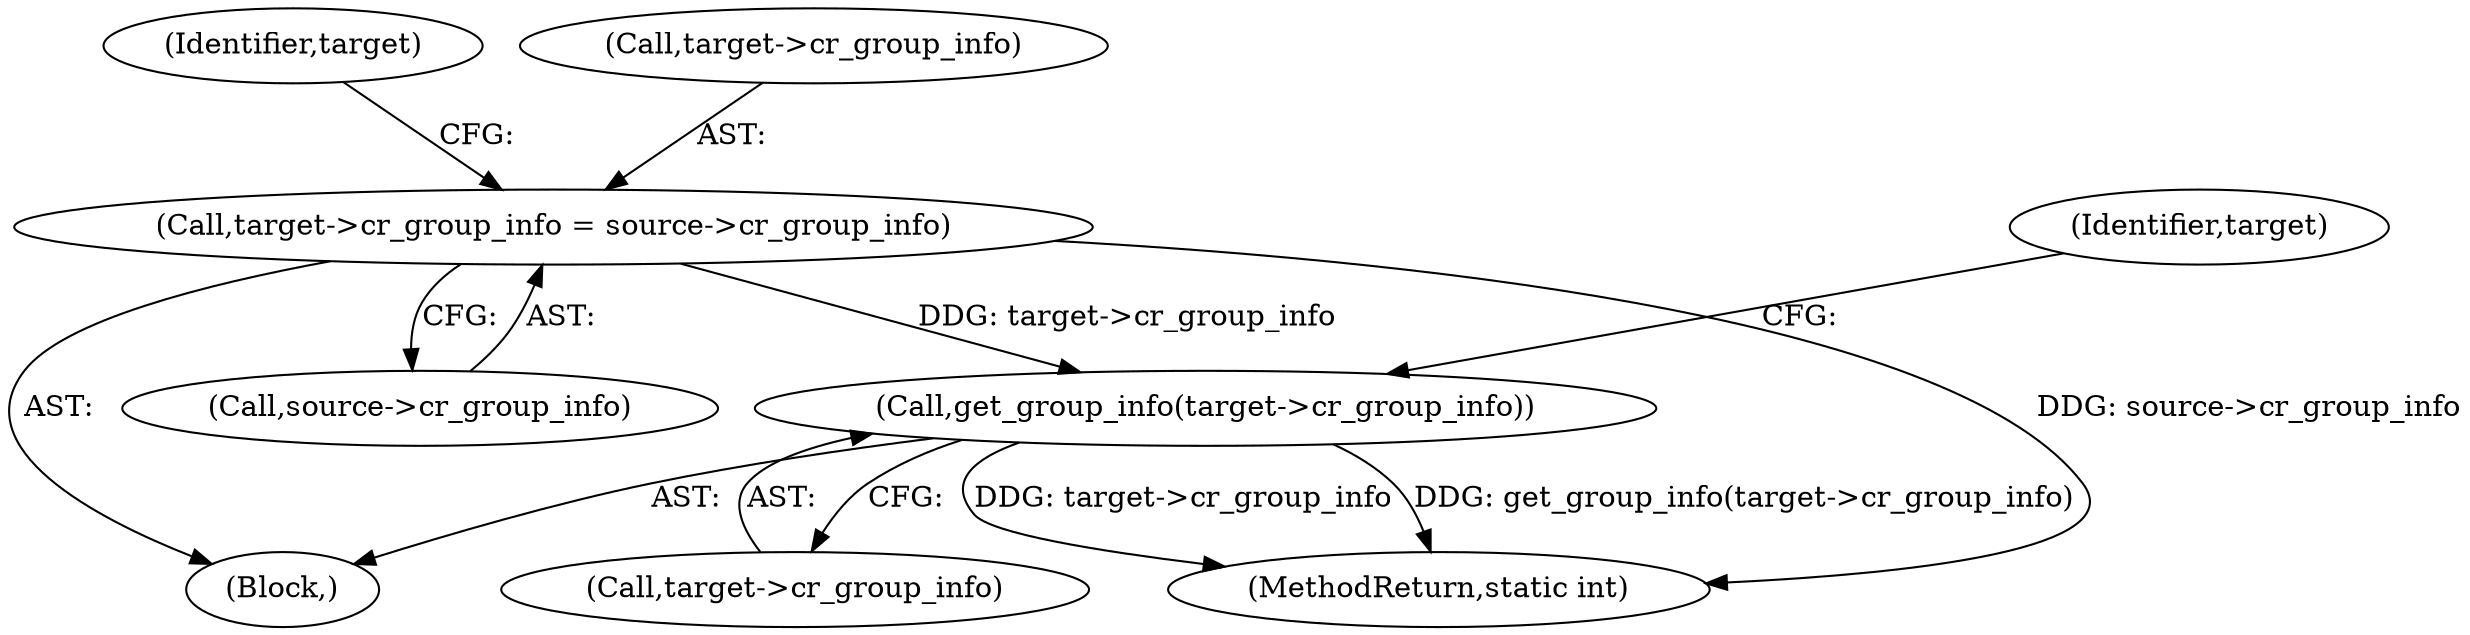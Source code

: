 digraph "0_linux_c70422f760c120480fee4de6c38804c72aa26bc1_10@pointer" {
"1000164" [label="(Call,target->cr_group_info = source->cr_group_info)"];
"1000171" [label="(Call,get_group_info(target->cr_group_info))"];
"1000168" [label="(Call,source->cr_group_info)"];
"1000177" [label="(Identifier,target)"];
"1000171" [label="(Call,get_group_info(target->cr_group_info))"];
"1000103" [label="(Block,)"];
"1000164" [label="(Call,target->cr_group_info = source->cr_group_info)"];
"1000173" [label="(Identifier,target)"];
"1000192" [label="(MethodReturn,static int)"];
"1000165" [label="(Call,target->cr_group_info)"];
"1000172" [label="(Call,target->cr_group_info)"];
"1000164" -> "1000103"  [label="AST: "];
"1000164" -> "1000168"  [label="CFG: "];
"1000165" -> "1000164"  [label="AST: "];
"1000168" -> "1000164"  [label="AST: "];
"1000173" -> "1000164"  [label="CFG: "];
"1000164" -> "1000192"  [label="DDG: source->cr_group_info"];
"1000164" -> "1000171"  [label="DDG: target->cr_group_info"];
"1000171" -> "1000103"  [label="AST: "];
"1000171" -> "1000172"  [label="CFG: "];
"1000172" -> "1000171"  [label="AST: "];
"1000177" -> "1000171"  [label="CFG: "];
"1000171" -> "1000192"  [label="DDG: target->cr_group_info"];
"1000171" -> "1000192"  [label="DDG: get_group_info(target->cr_group_info)"];
}

